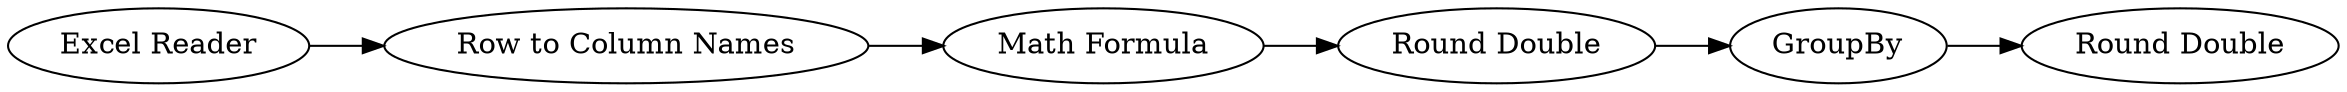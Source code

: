 digraph {
	12 -> 13
	13 -> 14
	15 -> 16
	14 -> 15
	11 -> 12
	16 [label="Round Double"]
	13 [label="Math Formula"]
	11 [label="Excel Reader"]
	15 [label=GroupBy]
	14 [label="Round Double"]
	12 [label="Row to Column Names"]
	rankdir=LR
}
